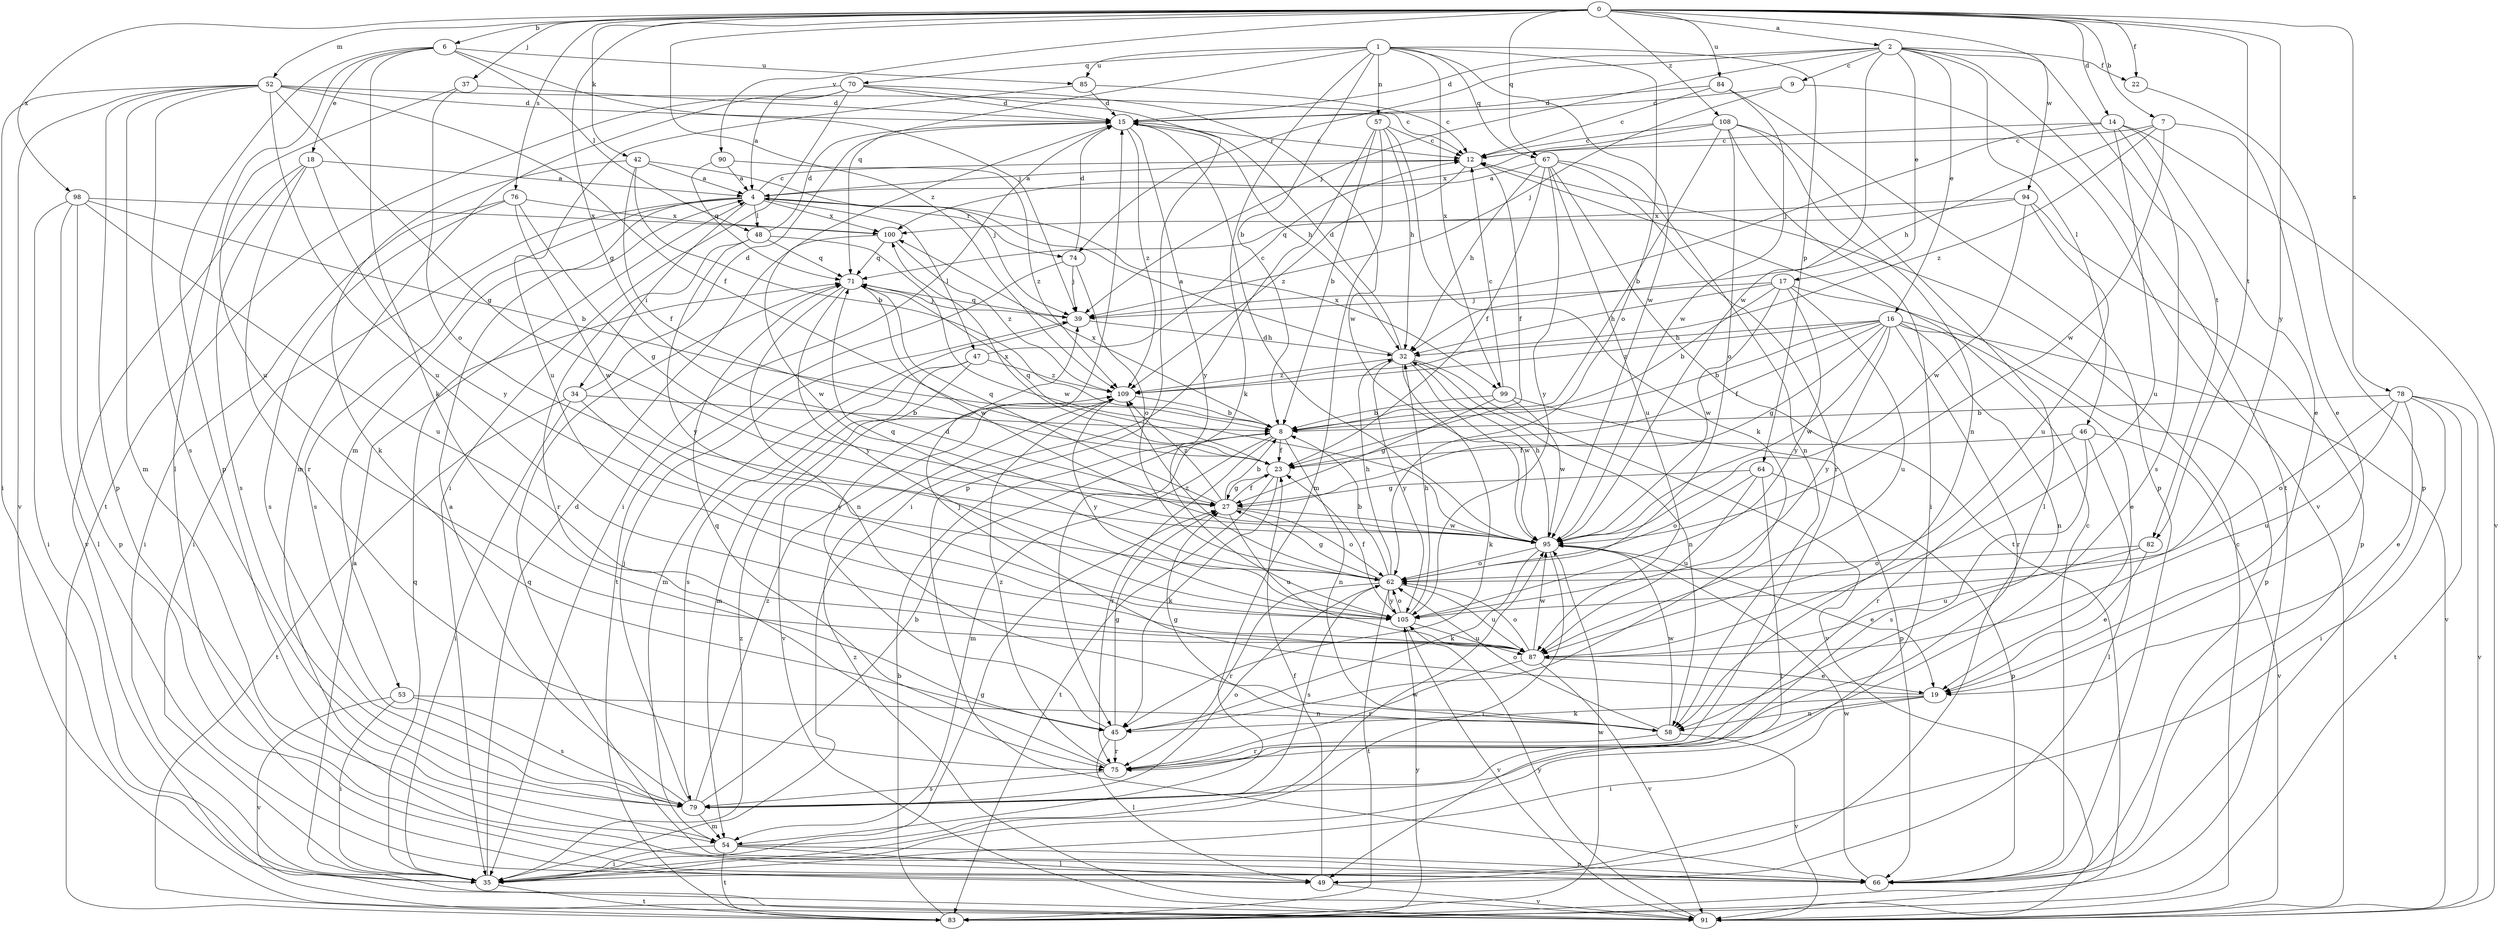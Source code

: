 strict digraph  {
0;
1;
2;
4;
6;
7;
8;
9;
12;
14;
15;
16;
17;
18;
19;
22;
23;
27;
32;
34;
35;
37;
39;
42;
45;
46;
47;
48;
49;
52;
53;
54;
57;
58;
62;
64;
66;
67;
70;
71;
74;
75;
76;
78;
79;
82;
83;
84;
85;
87;
90;
91;
94;
95;
98;
99;
100;
105;
108;
109;
0 -> 2  [label=a];
0 -> 6  [label=b];
0 -> 7  [label=b];
0 -> 14  [label=d];
0 -> 22  [label=f];
0 -> 27  [label=g];
0 -> 37  [label=j];
0 -> 42  [label=k];
0 -> 52  [label=m];
0 -> 67  [label=q];
0 -> 76  [label=s];
0 -> 78  [label=s];
0 -> 82  [label=t];
0 -> 84  [label=u];
0 -> 90  [label=v];
0 -> 94  [label=w];
0 -> 98  [label=x];
0 -> 105  [label=y];
0 -> 108  [label=z];
0 -> 109  [label=z];
1 -> 8  [label=b];
1 -> 45  [label=k];
1 -> 57  [label=n];
1 -> 62  [label=o];
1 -> 64  [label=p];
1 -> 67  [label=q];
1 -> 70  [label=q];
1 -> 71  [label=q];
1 -> 85  [label=u];
1 -> 95  [label=w];
1 -> 99  [label=x];
2 -> 9  [label=c];
2 -> 15  [label=d];
2 -> 16  [label=e];
2 -> 17  [label=e];
2 -> 22  [label=f];
2 -> 39  [label=j];
2 -> 46  [label=l];
2 -> 74  [label=r];
2 -> 82  [label=t];
2 -> 83  [label=t];
2 -> 95  [label=w];
4 -> 12  [label=c];
4 -> 34  [label=i];
4 -> 35  [label=i];
4 -> 47  [label=l];
4 -> 48  [label=l];
4 -> 53  [label=m];
4 -> 74  [label=r];
4 -> 79  [label=s];
4 -> 99  [label=x];
4 -> 100  [label=x];
6 -> 18  [label=e];
6 -> 39  [label=j];
6 -> 45  [label=k];
6 -> 48  [label=l];
6 -> 49  [label=l];
6 -> 66  [label=p];
6 -> 85  [label=u];
7 -> 12  [label=c];
7 -> 19  [label=e];
7 -> 32  [label=h];
7 -> 95  [label=w];
7 -> 109  [label=z];
8 -> 23  [label=f];
8 -> 54  [label=m];
8 -> 58  [label=n];
8 -> 75  [label=r];
8 -> 100  [label=x];
9 -> 15  [label=d];
9 -> 39  [label=j];
9 -> 91  [label=v];
12 -> 4  [label=a];
12 -> 23  [label=f];
12 -> 109  [label=z];
14 -> 12  [label=c];
14 -> 19  [label=e];
14 -> 39  [label=j];
14 -> 79  [label=s];
14 -> 87  [label=u];
14 -> 91  [label=v];
15 -> 12  [label=c];
15 -> 32  [label=h];
15 -> 35  [label=i];
15 -> 105  [label=y];
15 -> 109  [label=z];
16 -> 8  [label=b];
16 -> 19  [label=e];
16 -> 23  [label=f];
16 -> 27  [label=g];
16 -> 32  [label=h];
16 -> 58  [label=n];
16 -> 75  [label=r];
16 -> 91  [label=v];
16 -> 95  [label=w];
16 -> 105  [label=y];
16 -> 109  [label=z];
17 -> 8  [label=b];
17 -> 32  [label=h];
17 -> 39  [label=j];
17 -> 66  [label=p];
17 -> 87  [label=u];
17 -> 95  [label=w];
17 -> 105  [label=y];
18 -> 4  [label=a];
18 -> 75  [label=r];
18 -> 79  [label=s];
18 -> 91  [label=v];
18 -> 105  [label=y];
19 -> 35  [label=i];
19 -> 39  [label=j];
19 -> 45  [label=k];
19 -> 58  [label=n];
22 -> 66  [label=p];
23 -> 27  [label=g];
23 -> 45  [label=k];
23 -> 71  [label=q];
23 -> 83  [label=t];
23 -> 100  [label=x];
27 -> 8  [label=b];
27 -> 23  [label=f];
27 -> 62  [label=o];
27 -> 71  [label=q];
27 -> 87  [label=u];
27 -> 95  [label=w];
27 -> 109  [label=z];
32 -> 4  [label=a];
32 -> 15  [label=d];
32 -> 45  [label=k];
32 -> 58  [label=n];
32 -> 91  [label=v];
32 -> 95  [label=w];
32 -> 105  [label=y];
32 -> 109  [label=z];
34 -> 8  [label=b];
34 -> 15  [label=d];
34 -> 35  [label=i];
34 -> 83  [label=t];
34 -> 105  [label=y];
35 -> 15  [label=d];
35 -> 27  [label=g];
35 -> 71  [label=q];
35 -> 83  [label=t];
35 -> 109  [label=z];
37 -> 15  [label=d];
37 -> 62  [label=o];
37 -> 87  [label=u];
39 -> 32  [label=h];
39 -> 54  [label=m];
39 -> 71  [label=q];
42 -> 4  [label=a];
42 -> 8  [label=b];
42 -> 23  [label=f];
42 -> 39  [label=j];
42 -> 45  [label=k];
45 -> 15  [label=d];
45 -> 27  [label=g];
45 -> 49  [label=l];
45 -> 75  [label=r];
46 -> 23  [label=f];
46 -> 49  [label=l];
46 -> 75  [label=r];
46 -> 79  [label=s];
46 -> 91  [label=v];
47 -> 12  [label=c];
47 -> 54  [label=m];
47 -> 79  [label=s];
47 -> 91  [label=v];
47 -> 109  [label=z];
48 -> 15  [label=d];
48 -> 71  [label=q];
48 -> 75  [label=r];
48 -> 95  [label=w];
48 -> 105  [label=y];
49 -> 23  [label=f];
49 -> 91  [label=v];
52 -> 12  [label=c];
52 -> 15  [label=d];
52 -> 23  [label=f];
52 -> 27  [label=g];
52 -> 35  [label=i];
52 -> 54  [label=m];
52 -> 66  [label=p];
52 -> 79  [label=s];
52 -> 87  [label=u];
52 -> 91  [label=v];
53 -> 35  [label=i];
53 -> 58  [label=n];
53 -> 79  [label=s];
53 -> 91  [label=v];
54 -> 35  [label=i];
54 -> 49  [label=l];
54 -> 66  [label=p];
54 -> 83  [label=t];
54 -> 95  [label=w];
57 -> 8  [label=b];
57 -> 12  [label=c];
57 -> 32  [label=h];
57 -> 35  [label=i];
57 -> 45  [label=k];
57 -> 54  [label=m];
58 -> 27  [label=g];
58 -> 62  [label=o];
58 -> 75  [label=r];
58 -> 91  [label=v];
58 -> 95  [label=w];
62 -> 8  [label=b];
62 -> 27  [label=g];
62 -> 32  [label=h];
62 -> 71  [label=q];
62 -> 75  [label=r];
62 -> 79  [label=s];
62 -> 83  [label=t];
62 -> 87  [label=u];
62 -> 105  [label=y];
62 -> 109  [label=z];
64 -> 27  [label=g];
64 -> 49  [label=l];
64 -> 62  [label=o];
64 -> 66  [label=p];
64 -> 87  [label=u];
66 -> 12  [label=c];
66 -> 71  [label=q];
66 -> 95  [label=w];
67 -> 4  [label=a];
67 -> 23  [label=f];
67 -> 32  [label=h];
67 -> 58  [label=n];
67 -> 75  [label=r];
67 -> 83  [label=t];
67 -> 87  [label=u];
67 -> 105  [label=y];
70 -> 4  [label=a];
70 -> 15  [label=d];
70 -> 35  [label=i];
70 -> 54  [label=m];
70 -> 66  [label=p];
70 -> 83  [label=t];
70 -> 95  [label=w];
71 -> 39  [label=j];
71 -> 58  [label=n];
71 -> 95  [label=w];
71 -> 105  [label=y];
74 -> 15  [label=d];
74 -> 39  [label=j];
74 -> 62  [label=o];
74 -> 83  [label=t];
75 -> 71  [label=q];
75 -> 79  [label=s];
75 -> 109  [label=z];
76 -> 27  [label=g];
76 -> 35  [label=i];
76 -> 79  [label=s];
76 -> 95  [label=w];
76 -> 100  [label=x];
78 -> 8  [label=b];
78 -> 19  [label=e];
78 -> 35  [label=i];
78 -> 62  [label=o];
78 -> 83  [label=t];
78 -> 87  [label=u];
78 -> 91  [label=v];
79 -> 4  [label=a];
79 -> 8  [label=b];
79 -> 39  [label=j];
79 -> 54  [label=m];
79 -> 62  [label=o];
79 -> 109  [label=z];
82 -> 19  [label=e];
82 -> 62  [label=o];
82 -> 87  [label=u];
83 -> 8  [label=b];
83 -> 95  [label=w];
83 -> 105  [label=y];
84 -> 12  [label=c];
84 -> 15  [label=d];
84 -> 66  [label=p];
84 -> 95  [label=w];
85 -> 12  [label=c];
85 -> 15  [label=d];
85 -> 87  [label=u];
87 -> 19  [label=e];
87 -> 62  [label=o];
87 -> 75  [label=r];
87 -> 91  [label=v];
87 -> 95  [label=w];
90 -> 4  [label=a];
90 -> 71  [label=q];
90 -> 109  [label=z];
91 -> 4  [label=a];
91 -> 12  [label=c];
91 -> 105  [label=y];
91 -> 109  [label=z];
94 -> 66  [label=p];
94 -> 71  [label=q];
94 -> 87  [label=u];
94 -> 95  [label=w];
94 -> 100  [label=x];
95 -> 15  [label=d];
95 -> 19  [label=e];
95 -> 32  [label=h];
95 -> 35  [label=i];
95 -> 45  [label=k];
95 -> 62  [label=o];
98 -> 8  [label=b];
98 -> 35  [label=i];
98 -> 49  [label=l];
98 -> 66  [label=p];
98 -> 87  [label=u];
98 -> 100  [label=x];
99 -> 8  [label=b];
99 -> 12  [label=c];
99 -> 27  [label=g];
99 -> 66  [label=p];
99 -> 95  [label=w];
100 -> 71  [label=q];
100 -> 95  [label=w];
100 -> 109  [label=z];
105 -> 23  [label=f];
105 -> 32  [label=h];
105 -> 62  [label=o];
105 -> 87  [label=u];
105 -> 91  [label=v];
108 -> 8  [label=b];
108 -> 12  [label=c];
108 -> 35  [label=i];
108 -> 49  [label=l];
108 -> 58  [label=n];
108 -> 62  [label=o];
108 -> 100  [label=x];
109 -> 8  [label=b];
109 -> 105  [label=y];
}
